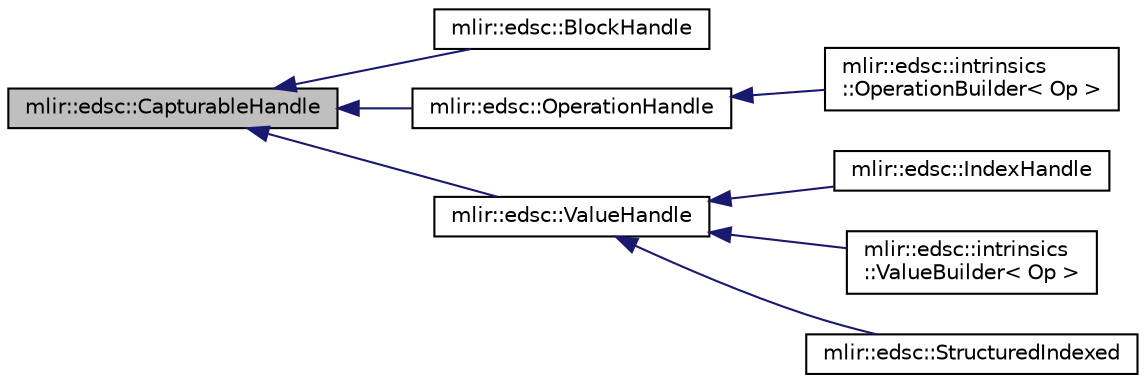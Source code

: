 digraph "mlir::edsc::CapturableHandle"
{
  bgcolor="transparent";
  edge [fontname="Helvetica",fontsize="10",labelfontname="Helvetica",labelfontsize="10"];
  node [fontname="Helvetica",fontsize="10",shape=record];
  rankdir="LR";
  Node0 [label="mlir::edsc::CapturableHandle",height=0.2,width=0.4,color="black", fillcolor="grey75", style="filled", fontcolor="black"];
  Node0 -> Node1 [dir="back",color="midnightblue",fontsize="10",style="solid",fontname="Helvetica"];
  Node1 [label="mlir::edsc::BlockHandle",height=0.2,width=0.4,color="black",URL="$classmlir_1_1edsc_1_1BlockHandle.html",tooltip="A BlockHandle represents a (potentially \"delayed\") Block abstraction. "];
  Node0 -> Node2 [dir="back",color="midnightblue",fontsize="10",style="solid",fontname="Helvetica"];
  Node2 [label="mlir::edsc::OperationHandle",height=0.2,width=0.4,color="black",URL="$structmlir_1_1edsc_1_1OperationHandle.html",tooltip="An OperationHandle can be used in lieu of ValueHandle to capture the operation in cases when one does..."];
  Node2 -> Node3 [dir="back",color="midnightblue",fontsize="10",style="solid",fontname="Helvetica"];
  Node3 [label="mlir::edsc::intrinsics\l::OperationBuilder\< Op \>",height=0.2,width=0.4,color="black",URL="$structmlir_1_1edsc_1_1intrinsics_1_1OperationBuilder.html"];
  Node0 -> Node4 [dir="back",color="midnightblue",fontsize="10",style="solid",fontname="Helvetica"];
  Node4 [label="mlir::edsc::ValueHandle",height=0.2,width=0.4,color="black",URL="$classmlir_1_1edsc_1_1ValueHandle.html",tooltip="ValueHandle implements a (potentially \"delayed\") typed Value abstraction. "];
  Node4 -> Node5 [dir="back",color="midnightblue",fontsize="10",style="solid",fontname="Helvetica"];
  Node5 [label="mlir::edsc::IndexHandle",height=0.2,width=0.4,color="black",URL="$structmlir_1_1edsc_1_1IndexHandle.html",tooltip="An IndexHandle is a simple wrapper around a ValueHandle. "];
  Node4 -> Node6 [dir="back",color="midnightblue",fontsize="10",style="solid",fontname="Helvetica"];
  Node6 [label="mlir::edsc::intrinsics\l::ValueBuilder\< Op \>",height=0.2,width=0.4,color="black",URL="$structmlir_1_1edsc_1_1intrinsics_1_1ValueBuilder.html",tooltip="Helper variadic abstraction to allow extending to any MLIR op without boilerplate or Tablegen..."];
  Node4 -> Node7 [dir="back",color="midnightblue",fontsize="10",style="solid",fontname="Helvetica"];
  Node7 [label="mlir::edsc::StructuredIndexed",height=0.2,width=0.4,color="black",URL="$structmlir_1_1edsc_1_1StructuredIndexed.html",tooltip="A StructuredIndexed represents an indexable quantity that is either: "];
}
